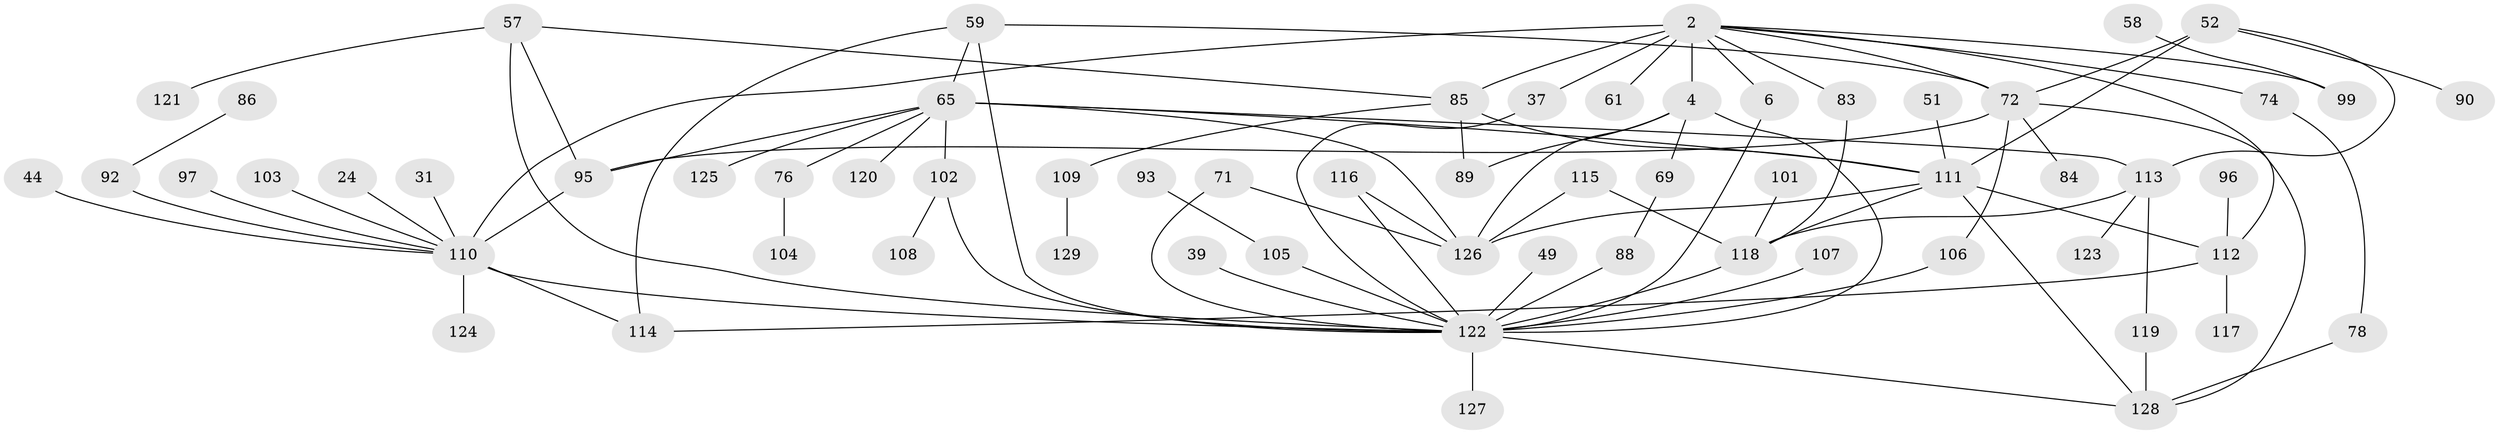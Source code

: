 // original degree distribution, {9: 0.007751937984496124, 8: 0.015503875968992248, 4: 0.10852713178294573, 7: 0.031007751937984496, 2: 0.2868217054263566, 5: 0.06976744186046512, 3: 0.20930232558139536, 1: 0.2558139534883721, 6: 0.015503875968992248}
// Generated by graph-tools (version 1.1) at 2025/46/03/04/25 21:46:08]
// undirected, 64 vertices, 93 edges
graph export_dot {
graph [start="1"]
  node [color=gray90,style=filled];
  2 [super="+1"];
  4 [super="+3"];
  6;
  24;
  31;
  37;
  39;
  44;
  49;
  51;
  52 [super="+46"];
  57 [super="+35"];
  58;
  59 [super="+53"];
  61;
  65 [super="+13+9"];
  69;
  71 [super="+50"];
  72 [super="+45+30+33"];
  74;
  76;
  78;
  83;
  84;
  85 [super="+82"];
  86;
  88;
  89 [super="+38"];
  90;
  92 [super="+70"];
  93;
  95;
  96;
  97;
  99 [super="+11"];
  101;
  102 [super="+68"];
  103;
  104;
  105 [super="+32"];
  106;
  107;
  108;
  109;
  110 [super="+23+10"];
  111 [super="+62+55+29+100"];
  112 [super="+8"];
  113 [super="+80"];
  114 [super="+16+81+75"];
  115;
  116;
  117;
  118 [super="+87+91"];
  119;
  120;
  121;
  122 [super="+41+66+77+98"];
  123;
  124;
  125;
  126 [super="+43"];
  127;
  128 [super="+94"];
  129;
  2 -- 6;
  2 -- 37;
  2 -- 112 [weight=2];
  2 -- 4 [weight=3];
  2 -- 74;
  2 -- 83;
  2 -- 61;
  2 -- 99;
  2 -- 72;
  2 -- 85;
  2 -- 110 [weight=2];
  4 -- 69;
  4 -- 122 [weight=3];
  4 -- 126 [weight=2];
  4 -- 89;
  6 -- 122;
  24 -- 110;
  31 -- 110;
  37 -- 122;
  39 -- 122;
  44 -- 110;
  49 -- 122;
  51 -- 111;
  52 -- 72;
  52 -- 90;
  52 -- 111 [weight=3];
  52 -- 113;
  57 -- 121;
  57 -- 95;
  57 -- 85;
  57 -- 122;
  58 -- 99;
  59 -- 65 [weight=2];
  59 -- 114;
  59 -- 72 [weight=2];
  59 -- 122;
  65 -- 76;
  65 -- 120;
  65 -- 113;
  65 -- 125;
  65 -- 95;
  65 -- 111 [weight=2];
  65 -- 102;
  65 -- 126 [weight=2];
  69 -- 88;
  71 -- 126;
  71 -- 122;
  72 -- 95;
  72 -- 106;
  72 -- 84;
  72 -- 128;
  74 -- 78;
  76 -- 104;
  78 -- 128;
  83 -- 118;
  85 -- 109;
  85 -- 89;
  85 -- 111;
  86 -- 92;
  88 -- 122;
  92 -- 110;
  93 -- 105;
  95 -- 110;
  96 -- 112;
  97 -- 110;
  101 -- 118;
  102 -- 108;
  102 -- 122;
  103 -- 110;
  105 -- 122;
  106 -- 122;
  107 -- 122;
  109 -- 129;
  110 -- 124;
  110 -- 122 [weight=3];
  110 -- 114;
  111 -- 126 [weight=3];
  111 -- 112;
  111 -- 118 [weight=2];
  111 -- 128;
  112 -- 117;
  112 -- 114;
  113 -- 119;
  113 -- 123;
  113 -- 118;
  115 -- 126;
  115 -- 118;
  116 -- 122;
  116 -- 126;
  118 -- 122 [weight=2];
  119 -- 128;
  122 -- 128;
  122 -- 127;
}
